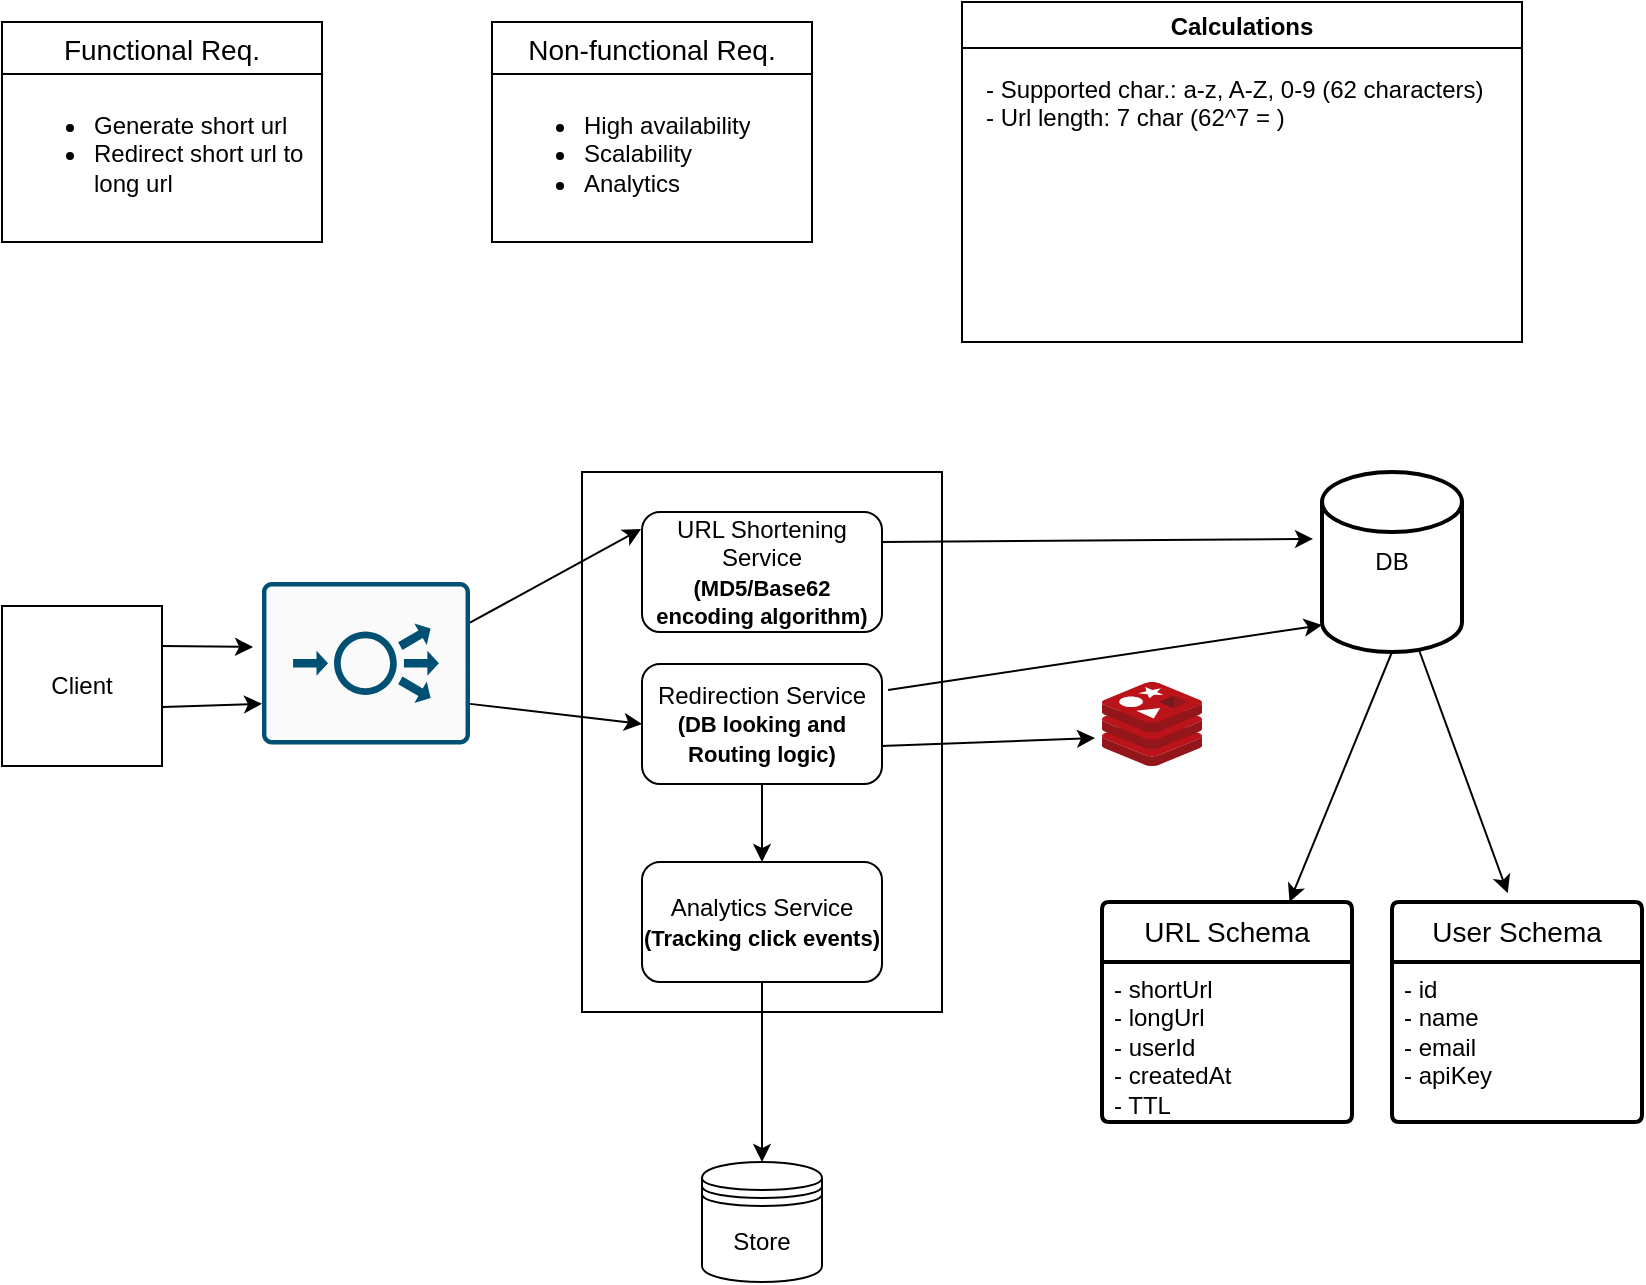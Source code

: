 <mxfile version="24.0.5" type="github">
  <diagram name="Page-1" id="GF0OJ3_MTfcbiwmNIs6B">
    <mxGraphModel dx="1242" dy="700" grid="1" gridSize="10" guides="1" tooltips="1" connect="1" arrows="1" fold="1" page="1" pageScale="1" pageWidth="850" pageHeight="1100" math="0" shadow="0">
      <root>
        <mxCell id="0" />
        <mxCell id="1" parent="0" />
        <mxCell id="rEHcowNwLkk8W2btPBsA-1" value="Client" style="whiteSpace=wrap;html=1;aspect=fixed;" vertex="1" parent="1">
          <mxGeometry x="20" y="322" width="80" height="80" as="geometry" />
        </mxCell>
        <mxCell id="rEHcowNwLkk8W2btPBsA-3" value="DB" style="strokeWidth=2;html=1;shape=mxgraph.flowchart.database;whiteSpace=wrap;" vertex="1" parent="1">
          <mxGeometry x="680" y="255" width="70" height="90" as="geometry" />
        </mxCell>
        <mxCell id="rEHcowNwLkk8W2btPBsA-9" value="URL Schema" style="swimlane;childLayout=stackLayout;horizontal=1;startSize=30;horizontalStack=0;rounded=1;fontSize=14;fontStyle=0;strokeWidth=2;resizeParent=0;resizeLast=1;shadow=0;dashed=0;align=center;arcSize=4;whiteSpace=wrap;html=1;" vertex="1" parent="1">
          <mxGeometry x="570" y="470" width="125" height="110" as="geometry" />
        </mxCell>
        <mxCell id="rEHcowNwLkk8W2btPBsA-10" value="&lt;div&gt;- shortUrl&lt;br&gt;&lt;/div&gt;- longUrl&lt;div&gt;- userId&lt;/div&gt;&lt;div&gt;- createdAt&lt;/div&gt;&lt;div&gt;- TTL&lt;/div&gt;" style="align=left;strokeColor=none;fillColor=none;spacingLeft=4;fontSize=12;verticalAlign=top;resizable=0;rotatable=0;part=1;html=1;" vertex="1" parent="rEHcowNwLkk8W2btPBsA-9">
          <mxGeometry y="30" width="125" height="80" as="geometry" />
        </mxCell>
        <mxCell id="rEHcowNwLkk8W2btPBsA-11" style="edgeStyle=orthogonalEdgeStyle;rounded=0;orthogonalLoop=1;jettySize=auto;html=1;exitX=0.5;exitY=1;exitDx=0;exitDy=0;" edge="1" parent="rEHcowNwLkk8W2btPBsA-9" source="rEHcowNwLkk8W2btPBsA-10" target="rEHcowNwLkk8W2btPBsA-10">
          <mxGeometry relative="1" as="geometry" />
        </mxCell>
        <mxCell id="rEHcowNwLkk8W2btPBsA-13" value="" style="endArrow=classic;html=1;rounded=0;exitX=0.5;exitY=1;exitDx=0;exitDy=0;exitPerimeter=0;entryX=0.75;entryY=0;entryDx=0;entryDy=0;" edge="1" parent="1" source="rEHcowNwLkk8W2btPBsA-3" target="rEHcowNwLkk8W2btPBsA-9">
          <mxGeometry width="50" height="50" relative="1" as="geometry">
            <mxPoint x="670" y="395" as="sourcePoint" />
            <mxPoint x="720" y="390" as="targetPoint" />
          </mxGeometry>
        </mxCell>
        <mxCell id="rEHcowNwLkk8W2btPBsA-20" value="Functional Req." style="swimlane;fontStyle=0;childLayout=stackLayout;horizontal=1;startSize=26;horizontalStack=0;resizeParent=1;resizeParentMax=0;resizeLast=0;collapsible=1;marginBottom=0;align=center;fontSize=14;" vertex="1" parent="1">
          <mxGeometry x="20" y="30" width="160" height="110" as="geometry" />
        </mxCell>
        <mxCell id="rEHcowNwLkk8W2btPBsA-21" value="&lt;ul&gt;&lt;li&gt;&lt;span style=&quot;background-color: initial;&quot;&gt;Generate short url&lt;/span&gt;&lt;/li&gt;&lt;li&gt;&lt;span style=&quot;background-color: initial;&quot;&gt;Redirect short url to long url&lt;/span&gt;&lt;/li&gt;&lt;/ul&gt;" style="text;strokeColor=none;fillColor=none;spacingLeft=4;spacingRight=4;overflow=hidden;rotatable=0;points=[[0,0.5],[1,0.5]];portConstraint=eastwest;fontSize=12;whiteSpace=wrap;html=1;" vertex="1" parent="rEHcowNwLkk8W2btPBsA-20">
          <mxGeometry y="26" width="160" height="84" as="geometry" />
        </mxCell>
        <mxCell id="rEHcowNwLkk8W2btPBsA-24" value="Non-functional Req." style="swimlane;fontStyle=0;childLayout=stackLayout;horizontal=1;startSize=26;horizontalStack=0;resizeParent=1;resizeParentMax=0;resizeLast=0;collapsible=1;marginBottom=0;align=center;fontSize=14;" vertex="1" parent="1">
          <mxGeometry x="265" y="30" width="160" height="110" as="geometry" />
        </mxCell>
        <mxCell id="rEHcowNwLkk8W2btPBsA-25" value="&lt;ul&gt;&lt;li&gt;High availability&lt;/li&gt;&lt;li&gt;Scalability&lt;/li&gt;&lt;li&gt;Analytics&lt;/li&gt;&lt;/ul&gt;" style="text;strokeColor=none;fillColor=none;spacingLeft=4;spacingRight=4;overflow=hidden;rotatable=0;points=[[0,0.5],[1,0.5]];portConstraint=eastwest;fontSize=12;whiteSpace=wrap;html=1;" vertex="1" parent="rEHcowNwLkk8W2btPBsA-24">
          <mxGeometry y="26" width="160" height="84" as="geometry" />
        </mxCell>
        <mxCell id="rEHcowNwLkk8W2btPBsA-26" value="User Schema" style="swimlane;childLayout=stackLayout;horizontal=1;startSize=30;horizontalStack=0;rounded=1;fontSize=14;fontStyle=0;strokeWidth=2;resizeParent=0;resizeLast=1;shadow=0;dashed=0;align=center;arcSize=4;whiteSpace=wrap;html=1;" vertex="1" parent="1">
          <mxGeometry x="715" y="470" width="125" height="110" as="geometry" />
        </mxCell>
        <mxCell id="rEHcowNwLkk8W2btPBsA-27" value="&lt;div&gt;- id&lt;br&gt;&lt;/div&gt;- name&lt;div&gt;- email&lt;/div&gt;&lt;div&gt;- apiKey&lt;/div&gt;" style="align=left;strokeColor=none;fillColor=none;spacingLeft=4;fontSize=12;verticalAlign=top;resizable=0;rotatable=0;part=1;html=1;" vertex="1" parent="rEHcowNwLkk8W2btPBsA-26">
          <mxGeometry y="30" width="125" height="80" as="geometry" />
        </mxCell>
        <mxCell id="rEHcowNwLkk8W2btPBsA-28" style="edgeStyle=orthogonalEdgeStyle;rounded=0;orthogonalLoop=1;jettySize=auto;html=1;exitX=0.5;exitY=1;exitDx=0;exitDy=0;" edge="1" parent="rEHcowNwLkk8W2btPBsA-26" source="rEHcowNwLkk8W2btPBsA-27" target="rEHcowNwLkk8W2btPBsA-27">
          <mxGeometry relative="1" as="geometry" />
        </mxCell>
        <mxCell id="rEHcowNwLkk8W2btPBsA-29" value="" style="endArrow=classic;html=1;rounded=0;exitX=0.695;exitY=0.993;exitDx=0;exitDy=0;exitPerimeter=0;entryX=0.463;entryY=-0.04;entryDx=0;entryDy=0;entryPerimeter=0;" edge="1" parent="1" source="rEHcowNwLkk8W2btPBsA-3" target="rEHcowNwLkk8W2btPBsA-26">
          <mxGeometry width="50" height="50" relative="1" as="geometry">
            <mxPoint x="737" y="345" as="sourcePoint" />
            <mxPoint x="640" y="400" as="targetPoint" />
          </mxGeometry>
        </mxCell>
        <mxCell id="rEHcowNwLkk8W2btPBsA-33" value="Calculations" style="swimlane;" vertex="1" parent="1">
          <mxGeometry x="500" y="20" width="280" height="170" as="geometry" />
        </mxCell>
        <mxCell id="rEHcowNwLkk8W2btPBsA-35" value="- Supported char.: a-z, A-Z, 0-9 (62 characters)&lt;div&gt;- Url length: 7 char (62^7 = )&lt;/div&gt;" style="text;html=1;align=left;verticalAlign=top;whiteSpace=wrap;rounded=0;" vertex="1" parent="rEHcowNwLkk8W2btPBsA-33">
          <mxGeometry x="10" y="30" width="260" height="130" as="geometry" />
        </mxCell>
        <mxCell id="rEHcowNwLkk8W2btPBsA-39" value="" style="group" vertex="1" connectable="0" parent="1">
          <mxGeometry x="310" y="255" width="180" height="270" as="geometry" />
        </mxCell>
        <mxCell id="rEHcowNwLkk8W2btPBsA-2" value="" style="whiteSpace=wrap;html=1;" vertex="1" parent="rEHcowNwLkk8W2btPBsA-39">
          <mxGeometry width="180" height="270" as="geometry" />
        </mxCell>
        <mxCell id="rEHcowNwLkk8W2btPBsA-36" value="URL Shortening Service&lt;div&gt;&lt;font style=&quot;font-size: 11px;&quot;&gt;&lt;b&gt;(MD5/Base62 encoding algorithm)&lt;/b&gt;&lt;/font&gt;&lt;/div&gt;" style="rounded=1;whiteSpace=wrap;html=1;" vertex="1" parent="rEHcowNwLkk8W2btPBsA-39">
          <mxGeometry x="30" y="20" width="120" height="60" as="geometry" />
        </mxCell>
        <mxCell id="rEHcowNwLkk8W2btPBsA-37" value="Redirection Service&lt;div&gt;&lt;font style=&quot;font-size: 11px;&quot;&gt;&lt;b&gt;(DB looking and Routing logic)&lt;/b&gt;&lt;/font&gt;&lt;/div&gt;" style="rounded=1;whiteSpace=wrap;html=1;" vertex="1" parent="rEHcowNwLkk8W2btPBsA-39">
          <mxGeometry x="30" y="96" width="120" height="60" as="geometry" />
        </mxCell>
        <mxCell id="rEHcowNwLkk8W2btPBsA-38" value="Analytics Service&lt;div&gt;&lt;font style=&quot;font-size: 11px;&quot;&gt;&lt;b&gt;(Tracking click events)&lt;/b&gt;&lt;/font&gt;&lt;/div&gt;" style="rounded=1;whiteSpace=wrap;html=1;" vertex="1" parent="rEHcowNwLkk8W2btPBsA-39">
          <mxGeometry x="30" y="195" width="120" height="60" as="geometry" />
        </mxCell>
        <mxCell id="rEHcowNwLkk8W2btPBsA-40" value="" style="endArrow=classic;html=1;rounded=0;entryX=0.5;entryY=0;entryDx=0;entryDy=0;exitX=0.5;exitY=1;exitDx=0;exitDy=0;" edge="1" parent="rEHcowNwLkk8W2btPBsA-39" source="rEHcowNwLkk8W2btPBsA-37" target="rEHcowNwLkk8W2btPBsA-38">
          <mxGeometry width="50" height="50" relative="1" as="geometry">
            <mxPoint x="120" y="145" as="sourcePoint" />
            <mxPoint x="170" y="95" as="targetPoint" />
          </mxGeometry>
        </mxCell>
        <mxCell id="rEHcowNwLkk8W2btPBsA-6" value="" style="endArrow=classic;html=1;rounded=0;entryX=-0.064;entryY=0.372;entryDx=0;entryDy=0;exitX=1;exitY=0.25;exitDx=0;exitDy=0;entryPerimeter=0;" edge="1" parent="1" source="rEHcowNwLkk8W2btPBsA-36" target="rEHcowNwLkk8W2btPBsA-3">
          <mxGeometry width="50" height="50" relative="1" as="geometry">
            <mxPoint x="460" y="304.98" as="sourcePoint" />
            <mxPoint x="652.03" y="270" as="targetPoint" />
          </mxGeometry>
        </mxCell>
        <mxCell id="rEHcowNwLkk8W2btPBsA-4" value="" style="endArrow=classic;html=1;rounded=0;entryX=-0.004;entryY=0.142;entryDx=0;entryDy=0;exitX=1;exitY=0.25;exitDx=0;exitDy=0;entryPerimeter=0;" edge="1" parent="1" source="rEHcowNwLkk8W2btPBsA-49" target="rEHcowNwLkk8W2btPBsA-36">
          <mxGeometry width="50" height="50" relative="1" as="geometry">
            <mxPoint x="110" y="270" as="sourcePoint" />
            <mxPoint x="310" y="305" as="targetPoint" />
          </mxGeometry>
        </mxCell>
        <mxCell id="rEHcowNwLkk8W2btPBsA-41" value="" style="image;sketch=0;aspect=fixed;html=1;points=[];align=center;fontSize=12;image=img/lib/mscae/Cache_Redis_Product.svg;" vertex="1" parent="1">
          <mxGeometry x="570" y="360" width="50" height="42" as="geometry" />
        </mxCell>
        <mxCell id="rEHcowNwLkk8W2btPBsA-42" value="" style="endArrow=classic;html=1;rounded=0;entryX=-0.07;entryY=0.583;entryDx=0;entryDy=0;entryPerimeter=0;exitX=0.996;exitY=0.625;exitDx=0;exitDy=0;exitPerimeter=0;" edge="1" parent="1">
          <mxGeometry width="50" height="50" relative="1" as="geometry">
            <mxPoint x="459.52" y="392.01" as="sourcePoint" />
            <mxPoint x="566.5" y="387.996" as="targetPoint" />
          </mxGeometry>
        </mxCell>
        <mxCell id="rEHcowNwLkk8W2btPBsA-45" value="" style="endArrow=classic;html=1;rounded=0;entryX=0;entryY=0.85;entryDx=0;entryDy=0;entryPerimeter=0;exitX=0.996;exitY=0.625;exitDx=0;exitDy=0;exitPerimeter=0;" edge="1" parent="1" target="rEHcowNwLkk8W2btPBsA-3">
          <mxGeometry width="50" height="50" relative="1" as="geometry">
            <mxPoint x="463.02" y="364.01" as="sourcePoint" />
            <mxPoint x="570" y="359.996" as="targetPoint" />
          </mxGeometry>
        </mxCell>
        <mxCell id="rEHcowNwLkk8W2btPBsA-46" value="" style="endArrow=classic;html=1;rounded=0;entryX=0;entryY=0.5;entryDx=0;entryDy=0;exitX=1;exitY=0.75;exitDx=0;exitDy=0;" edge="1" parent="1" source="rEHcowNwLkk8W2btPBsA-49" target="rEHcowNwLkk8W2btPBsA-37">
          <mxGeometry width="50" height="50" relative="1" as="geometry">
            <mxPoint x="130" y="345" as="sourcePoint" />
            <mxPoint x="180" y="295" as="targetPoint" />
          </mxGeometry>
        </mxCell>
        <mxCell id="rEHcowNwLkk8W2btPBsA-47" value="Store" style="shape=datastore;whiteSpace=wrap;html=1;" vertex="1" parent="1">
          <mxGeometry x="370" y="600" width="60" height="60" as="geometry" />
        </mxCell>
        <mxCell id="rEHcowNwLkk8W2btPBsA-48" value="" style="endArrow=classic;html=1;rounded=0;entryX=0.5;entryY=0;entryDx=0;entryDy=0;exitX=0.5;exitY=1;exitDx=0;exitDy=0;" edge="1" parent="1" source="rEHcowNwLkk8W2btPBsA-38" target="rEHcowNwLkk8W2btPBsA-47">
          <mxGeometry width="50" height="50" relative="1" as="geometry">
            <mxPoint x="390" y="530" as="sourcePoint" />
            <mxPoint x="440" y="480" as="targetPoint" />
          </mxGeometry>
        </mxCell>
        <mxCell id="rEHcowNwLkk8W2btPBsA-50" value="" style="endArrow=classic;html=1;rounded=0;entryX=-0.043;entryY=0.4;entryDx=0;entryDy=0;exitX=1;exitY=0.25;exitDx=0;exitDy=0;entryPerimeter=0;" edge="1" parent="1" source="rEHcowNwLkk8W2btPBsA-1" target="rEHcowNwLkk8W2btPBsA-49">
          <mxGeometry width="50" height="50" relative="1" as="geometry">
            <mxPoint x="100" y="342" as="sourcePoint" />
            <mxPoint x="340" y="284" as="targetPoint" />
          </mxGeometry>
        </mxCell>
        <mxCell id="rEHcowNwLkk8W2btPBsA-51" value="" style="endArrow=classic;html=1;rounded=0;entryX=0;entryY=0.75;entryDx=0;entryDy=0;exitX=1.006;exitY=0.631;exitDx=0;exitDy=0;entryPerimeter=0;exitPerimeter=0;" edge="1" parent="1" source="rEHcowNwLkk8W2btPBsA-1" target="rEHcowNwLkk8W2btPBsA-49">
          <mxGeometry width="50" height="50" relative="1" as="geometry">
            <mxPoint x="100" y="382" as="sourcePoint" />
            <mxPoint x="340" y="381" as="targetPoint" />
          </mxGeometry>
        </mxCell>
        <mxCell id="rEHcowNwLkk8W2btPBsA-49" value="" style="sketch=0;points=[[0.015,0.015,0],[0.985,0.015,0],[0.985,0.985,0],[0.015,0.985,0],[0.25,0,0],[0.5,0,0],[0.75,0,0],[1,0.25,0],[1,0.5,0],[1,0.75,0],[0.75,1,0],[0.5,1,0],[0.25,1,0],[0,0.75,0],[0,0.5,0],[0,0.25,0]];verticalLabelPosition=bottom;html=1;verticalAlign=top;aspect=fixed;align=center;pointerEvents=1;shape=mxgraph.cisco19.rect;prIcon=load_balancer;fillColor=#FAFAFA;strokeColor=#005073;" vertex="1" parent="1">
          <mxGeometry x="150" y="310" width="104" height="81.25" as="geometry" />
        </mxCell>
      </root>
    </mxGraphModel>
  </diagram>
</mxfile>
